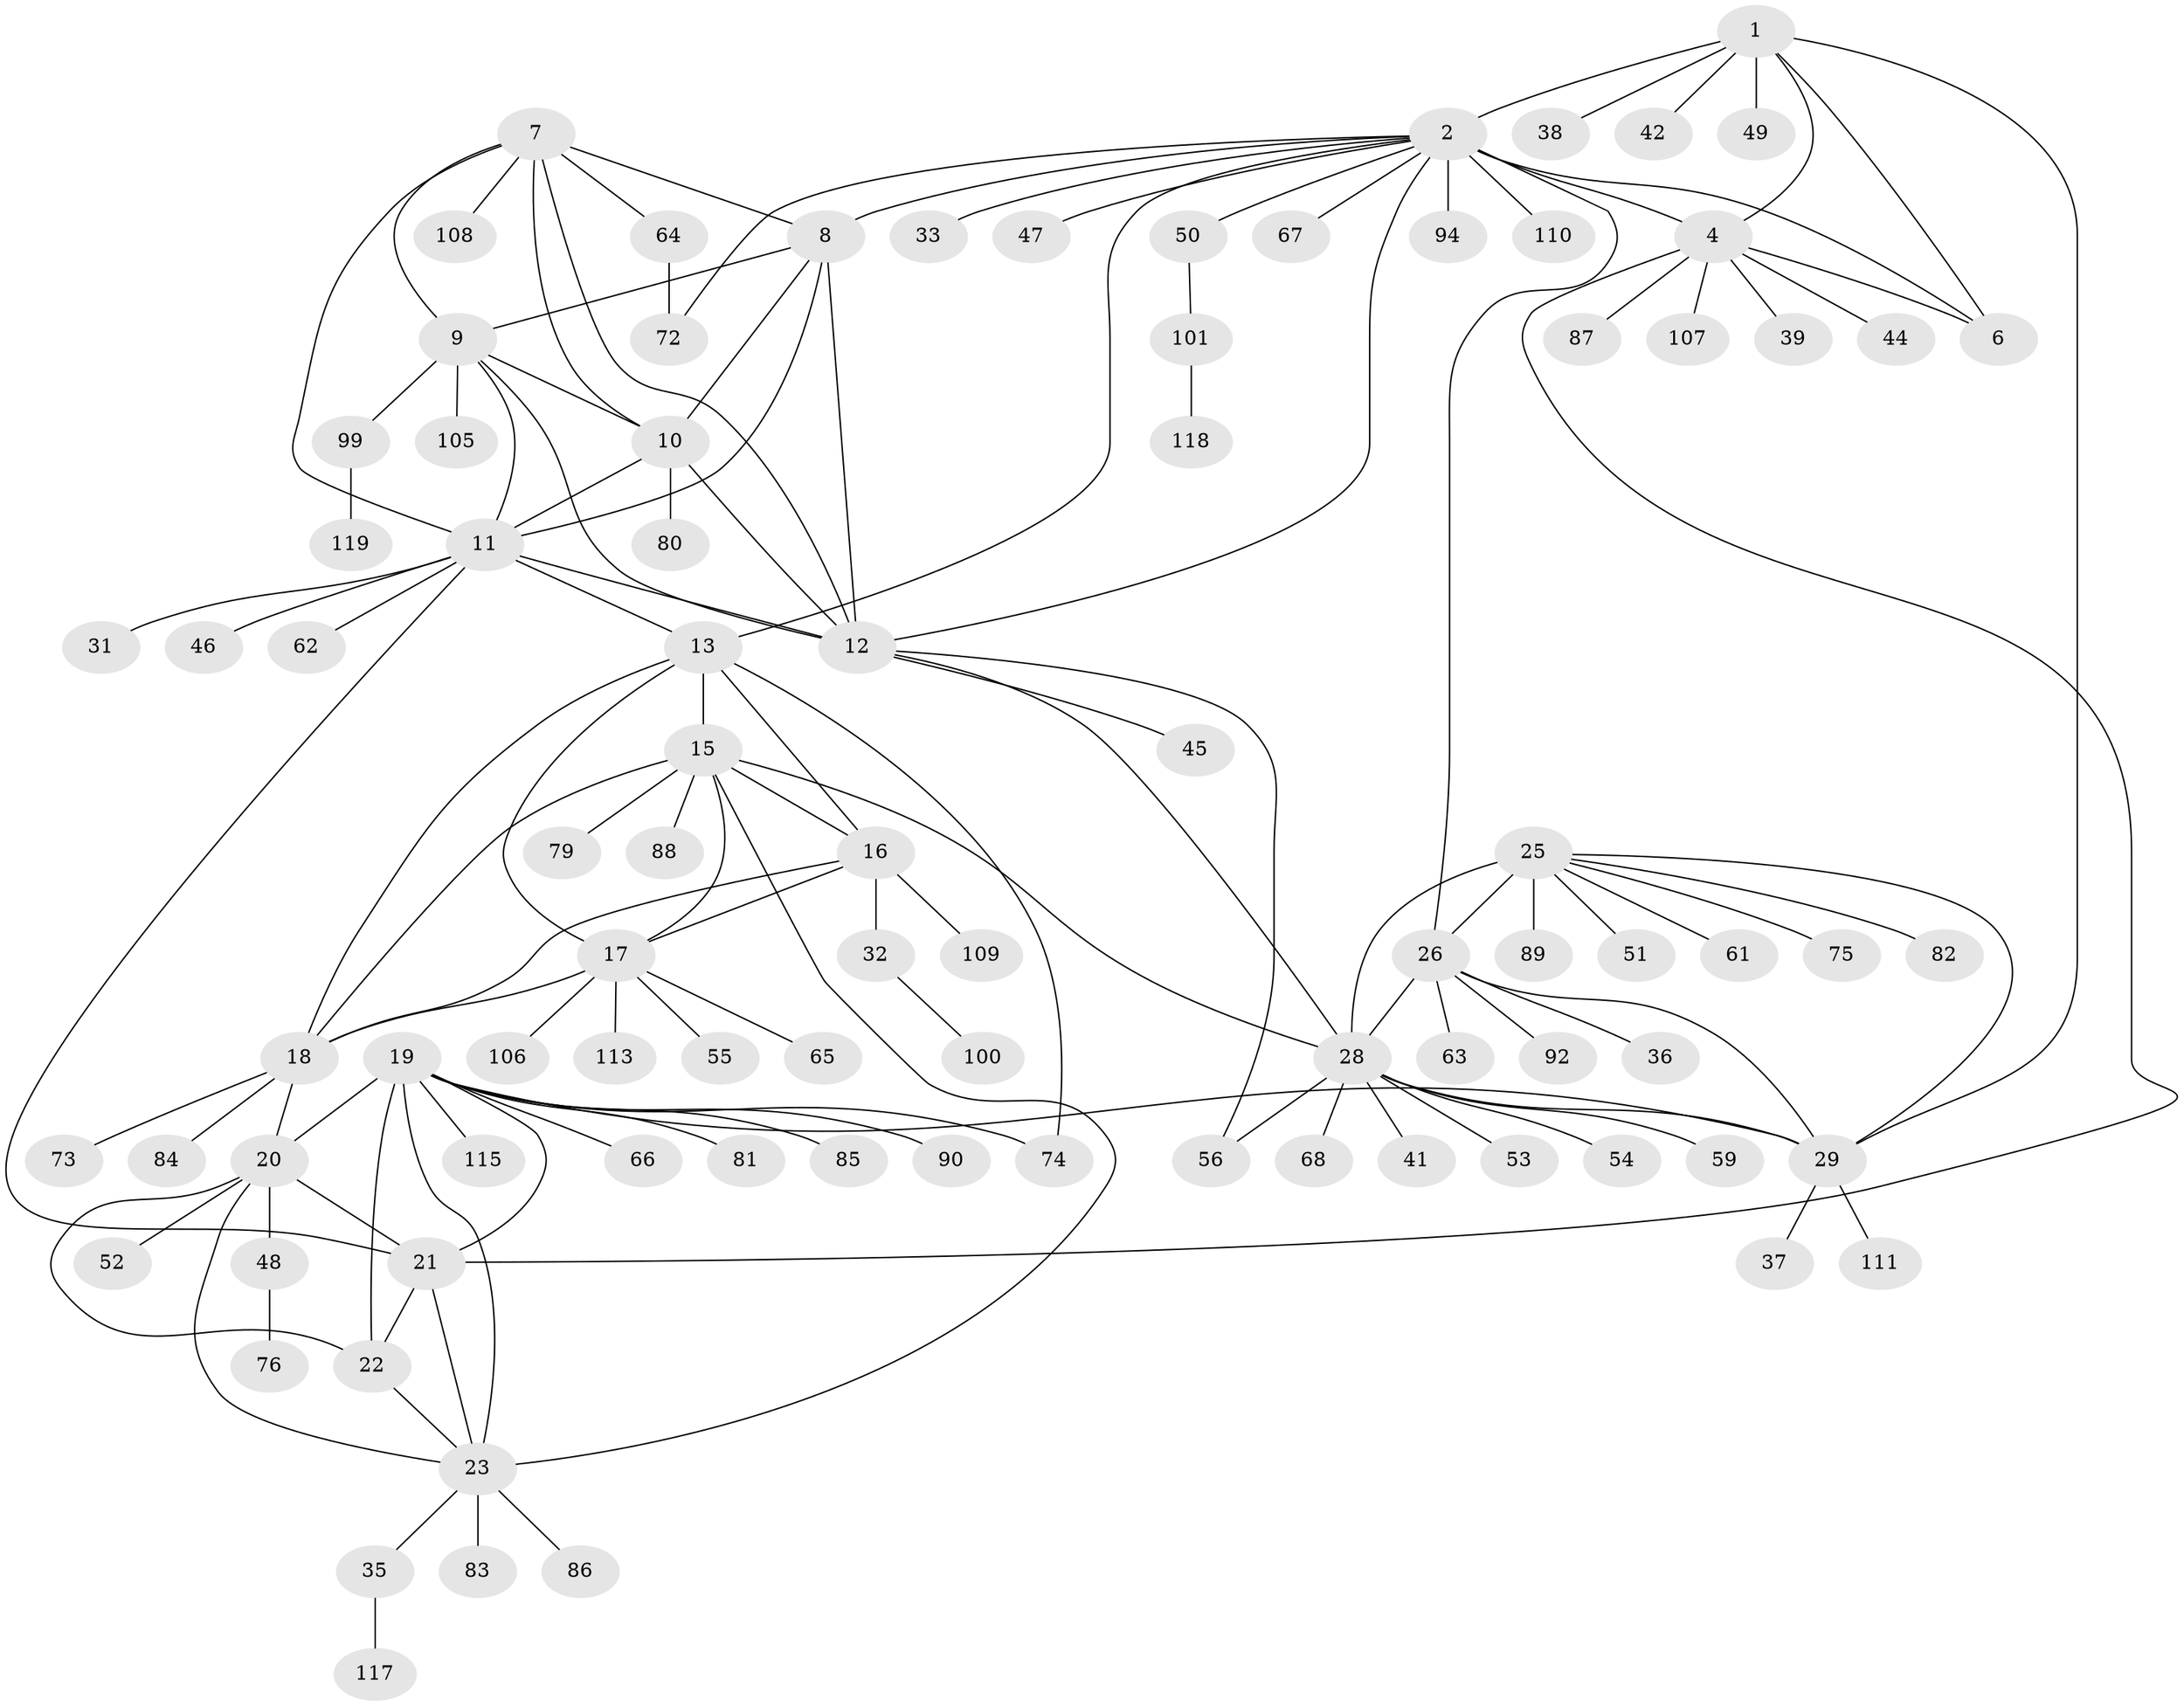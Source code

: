 // original degree distribution, {10: 0.03333333333333333, 13: 0.008333333333333333, 8: 0.058333333333333334, 7: 0.05, 6: 0.016666666666666666, 11: 0.016666666666666666, 9: 0.05, 5: 0.016666666666666666, 1: 0.575, 3: 0.016666666666666666, 2: 0.15833333333333333}
// Generated by graph-tools (version 1.1) at 2025/42/03/06/25 10:42:15]
// undirected, 90 vertices, 129 edges
graph export_dot {
graph [start="1"]
  node [color=gray90,style=filled];
  1 [super="+57"];
  2 [super="+3"];
  4 [super="+5"];
  6 [super="+97"];
  7 [super="+70"];
  8 [super="+34"];
  9 [super="+77"];
  10;
  11 [super="+60"];
  12 [super="+93"];
  13 [super="+14"];
  15 [super="+114"];
  16 [super="+120"];
  17 [super="+40"];
  18 [super="+71"];
  19 [super="+24"];
  20 [super="+43"];
  21;
  22;
  23 [super="+58"];
  25 [super="+27"];
  26 [super="+102"];
  28 [super="+30"];
  29 [super="+98"];
  31;
  32 [super="+104"];
  33;
  35;
  36;
  37;
  38;
  39;
  41;
  42;
  44;
  45;
  46;
  47;
  48 [super="+96"];
  49;
  50;
  51 [super="+116"];
  52;
  53;
  54;
  55;
  56;
  59 [super="+112"];
  61;
  62;
  63;
  64;
  65 [super="+91"];
  66 [super="+95"];
  67;
  68 [super="+69"];
  72 [super="+78"];
  73;
  74;
  75 [super="+103"];
  76;
  79;
  80;
  81;
  82;
  83;
  84;
  85;
  86;
  87;
  88;
  89;
  90;
  92;
  94;
  99;
  100;
  101;
  105;
  106;
  107;
  108;
  109;
  110;
  111;
  113;
  115;
  117;
  118;
  119;
  1 -- 2 [weight=2];
  1 -- 4 [weight=2];
  1 -- 6;
  1 -- 29;
  1 -- 38;
  1 -- 42;
  1 -- 49;
  2 -- 4 [weight=4];
  2 -- 6 [weight=2];
  2 -- 8;
  2 -- 33;
  2 -- 67;
  2 -- 110;
  2 -- 13;
  2 -- 47;
  2 -- 50;
  2 -- 94;
  2 -- 26;
  2 -- 12;
  2 -- 72;
  4 -- 6 [weight=2];
  4 -- 21;
  4 -- 107;
  4 -- 39;
  4 -- 87;
  4 -- 44;
  7 -- 8;
  7 -- 9;
  7 -- 10;
  7 -- 11;
  7 -- 12;
  7 -- 64;
  7 -- 108;
  8 -- 9;
  8 -- 10;
  8 -- 11;
  8 -- 12;
  9 -- 10;
  9 -- 11;
  9 -- 12;
  9 -- 99;
  9 -- 105;
  10 -- 11;
  10 -- 12;
  10 -- 80;
  11 -- 12;
  11 -- 21;
  11 -- 31;
  11 -- 46;
  11 -- 62;
  11 -- 13;
  12 -- 45;
  12 -- 56;
  12 -- 28;
  13 -- 15 [weight=2];
  13 -- 16 [weight=2];
  13 -- 17 [weight=2];
  13 -- 18 [weight=2];
  13 -- 74;
  15 -- 16;
  15 -- 17;
  15 -- 18;
  15 -- 79;
  15 -- 88;
  15 -- 23;
  15 -- 28;
  16 -- 17;
  16 -- 18;
  16 -- 32;
  16 -- 109;
  17 -- 18;
  17 -- 55;
  17 -- 65;
  17 -- 106;
  17 -- 113;
  18 -- 20;
  18 -- 73;
  18 -- 84;
  19 -- 20 [weight=2];
  19 -- 21 [weight=2];
  19 -- 22 [weight=2];
  19 -- 23 [weight=2];
  19 -- 66;
  19 -- 90;
  19 -- 74;
  19 -- 81;
  19 -- 115;
  19 -- 85;
  19 -- 29;
  20 -- 21;
  20 -- 22;
  20 -- 23;
  20 -- 48;
  20 -- 52;
  21 -- 22;
  21 -- 23;
  22 -- 23;
  23 -- 35;
  23 -- 86;
  23 -- 83;
  25 -- 26 [weight=2];
  25 -- 28 [weight=4];
  25 -- 29 [weight=2];
  25 -- 51;
  25 -- 61;
  25 -- 82;
  25 -- 89;
  25 -- 75;
  26 -- 28 [weight=2];
  26 -- 29;
  26 -- 36;
  26 -- 63;
  26 -- 92;
  28 -- 29 [weight=2];
  28 -- 41;
  28 -- 53;
  28 -- 54;
  28 -- 56;
  28 -- 59;
  28 -- 68;
  29 -- 37;
  29 -- 111;
  32 -- 100;
  35 -- 117;
  48 -- 76;
  50 -- 101;
  64 -- 72;
  99 -- 119;
  101 -- 118;
}

